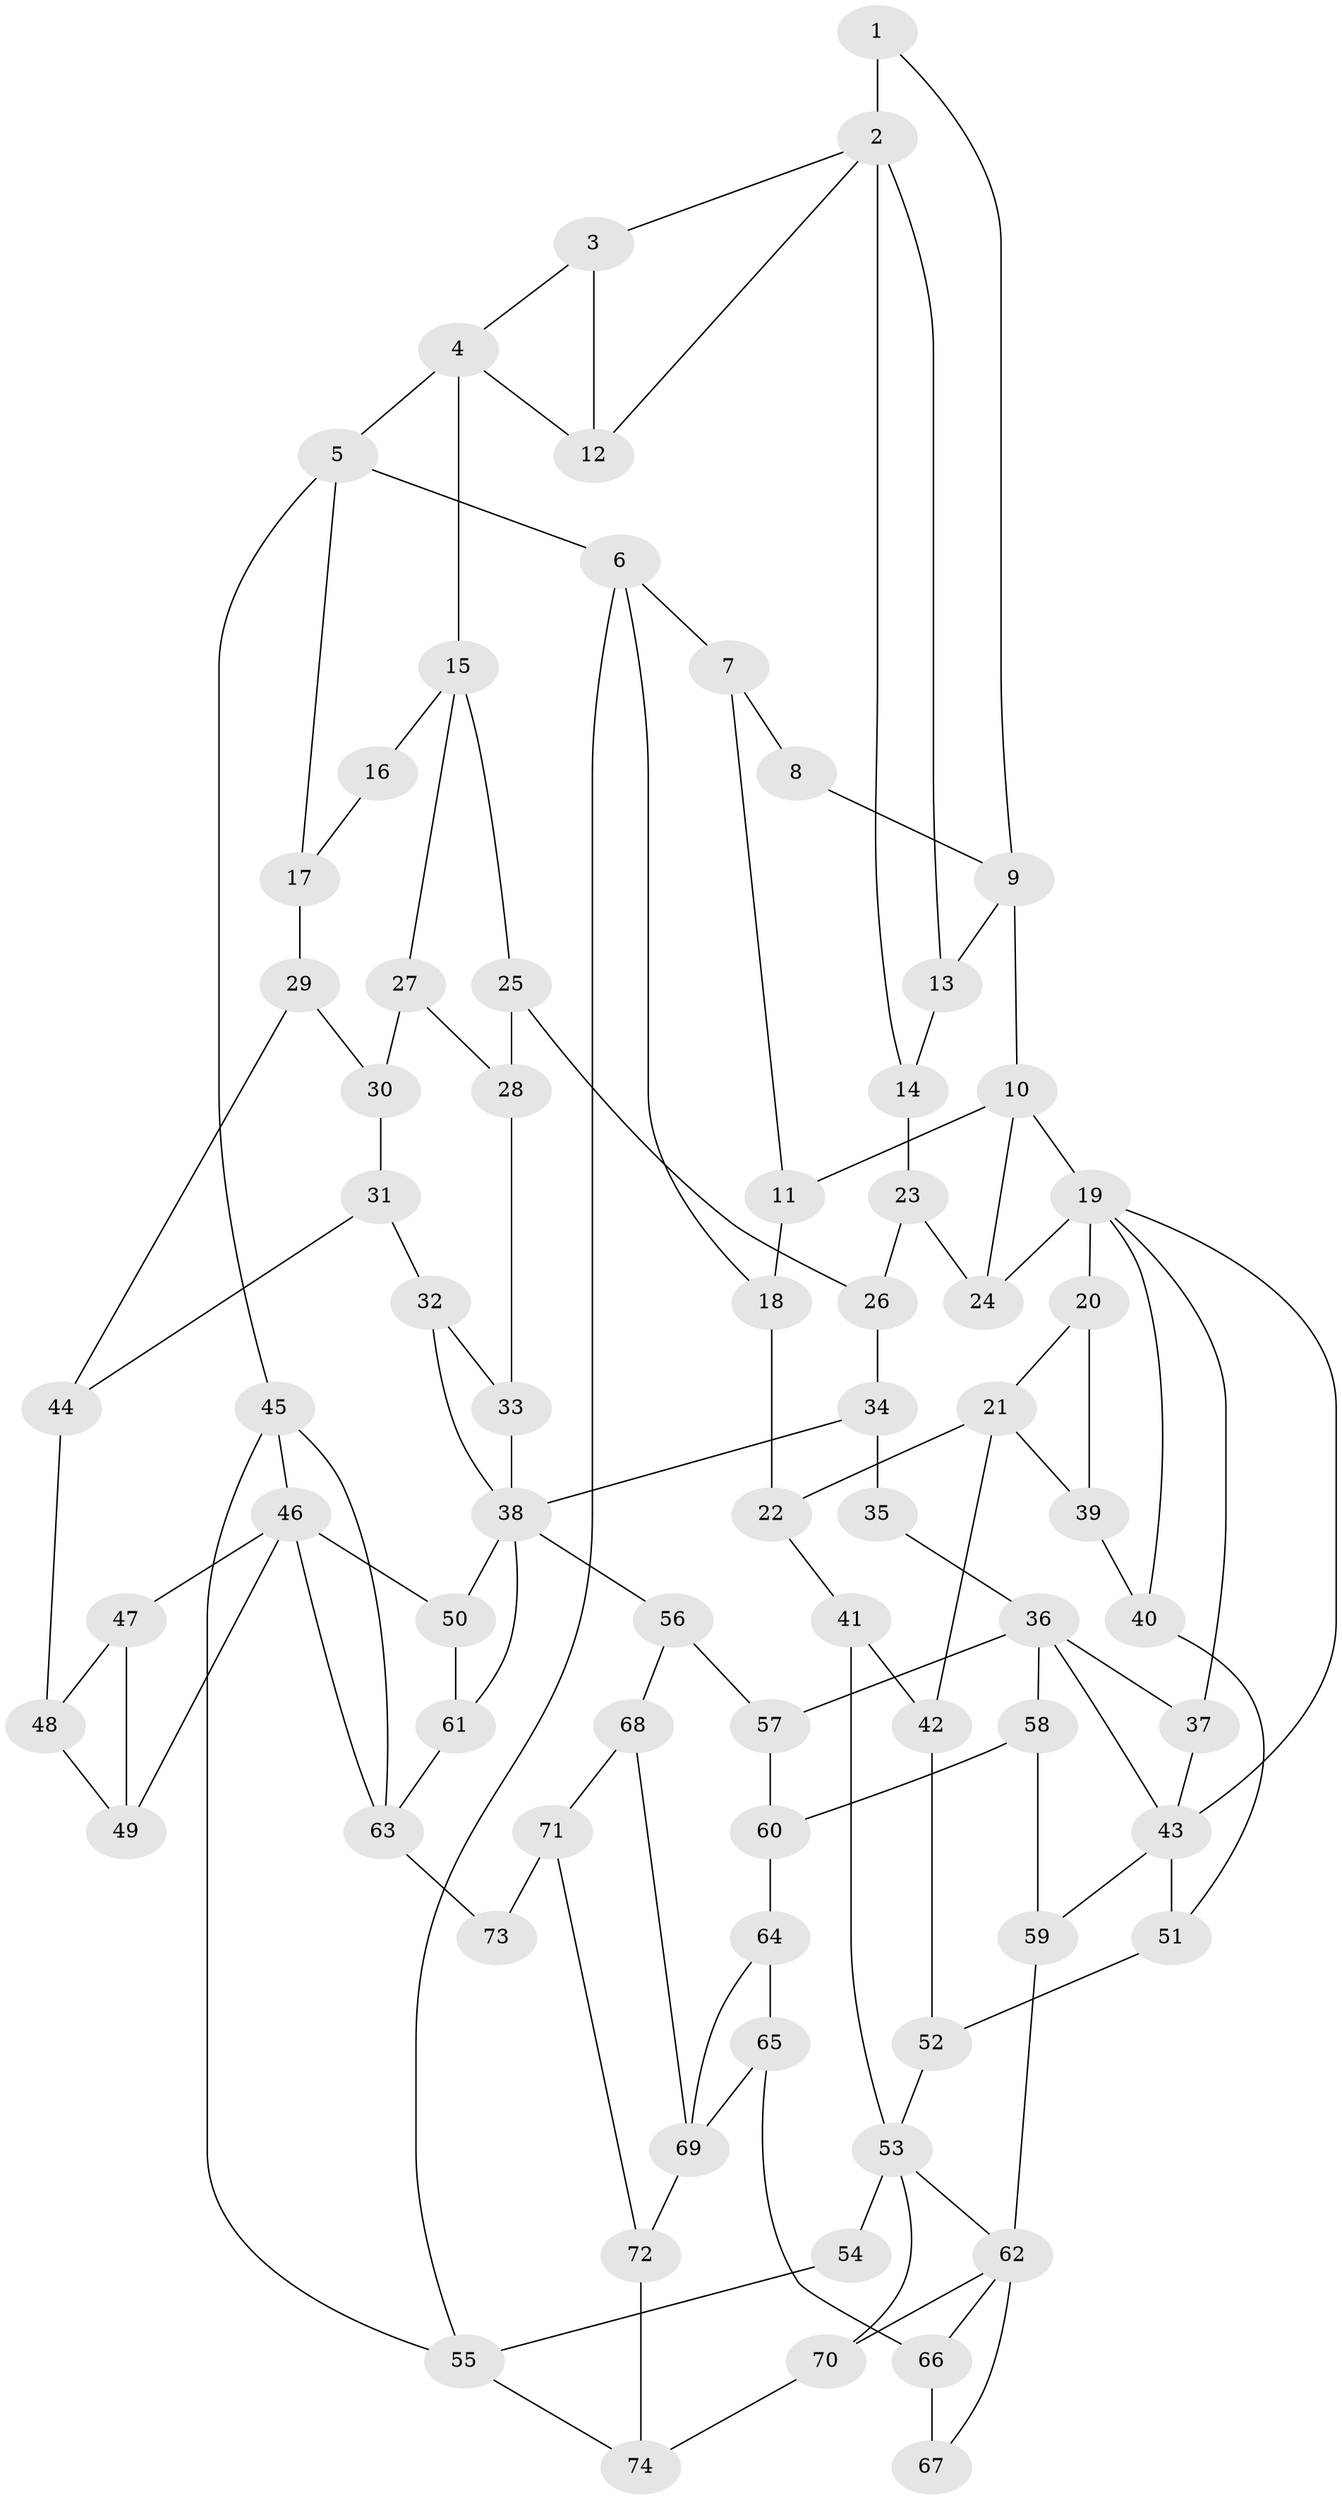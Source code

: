 // original degree distribution, {3: 0.02459016393442623, 4: 0.23770491803278687, 6: 0.23770491803278687, 5: 0.5}
// Generated by graph-tools (version 1.1) at 2025/54/03/04/25 22:54:36]
// undirected, 74 vertices, 122 edges
graph export_dot {
  node [color=gray90,style=filled];
  1;
  2;
  3;
  4;
  5;
  6;
  7;
  8;
  9;
  10;
  11;
  12;
  13;
  14;
  15;
  16;
  17;
  18;
  19;
  20;
  21;
  22;
  23;
  24;
  25;
  26;
  27;
  28;
  29;
  30;
  31;
  32;
  33;
  34;
  35;
  36;
  37;
  38;
  39;
  40;
  41;
  42;
  43;
  44;
  45;
  46;
  47;
  48;
  49;
  50;
  51;
  52;
  53;
  54;
  55;
  56;
  57;
  58;
  59;
  60;
  61;
  62;
  63;
  64;
  65;
  66;
  67;
  68;
  69;
  70;
  71;
  72;
  73;
  74;
  1 -- 2 [weight=2.0];
  1 -- 9 [weight=1.0];
  2 -- 3 [weight=1.0];
  2 -- 12 [weight=1.0];
  2 -- 13 [weight=1.0];
  2 -- 14 [weight=1.0];
  3 -- 4 [weight=1.0];
  3 -- 12 [weight=1.0];
  4 -- 5 [weight=1.0];
  4 -- 12 [weight=1.0];
  4 -- 15 [weight=2.0];
  5 -- 6 [weight=1.0];
  5 -- 17 [weight=1.0];
  5 -- 45 [weight=1.0];
  6 -- 7 [weight=1.0];
  6 -- 18 [weight=1.0];
  6 -- 55 [weight=1.0];
  7 -- 8 [weight=1.0];
  7 -- 11 [weight=1.0];
  8 -- 9 [weight=1.0];
  9 -- 10 [weight=2.0];
  9 -- 13 [weight=1.0];
  10 -- 11 [weight=1.0];
  10 -- 19 [weight=1.0];
  10 -- 24 [weight=2.0];
  11 -- 18 [weight=1.0];
  13 -- 14 [weight=1.0];
  14 -- 23 [weight=1.0];
  15 -- 16 [weight=2.0];
  15 -- 25 [weight=1.0];
  15 -- 27 [weight=1.0];
  16 -- 17 [weight=1.0];
  17 -- 29 [weight=1.0];
  18 -- 22 [weight=1.0];
  19 -- 20 [weight=1.0];
  19 -- 24 [weight=1.0];
  19 -- 37 [weight=1.0];
  19 -- 40 [weight=1.0];
  19 -- 43 [weight=1.0];
  20 -- 21 [weight=1.0];
  20 -- 39 [weight=1.0];
  21 -- 22 [weight=1.0];
  21 -- 39 [weight=1.0];
  21 -- 42 [weight=1.0];
  22 -- 41 [weight=1.0];
  23 -- 24 [weight=1.0];
  23 -- 26 [weight=1.0];
  25 -- 26 [weight=1.0];
  25 -- 28 [weight=1.0];
  26 -- 34 [weight=1.0];
  27 -- 28 [weight=1.0];
  27 -- 30 [weight=1.0];
  28 -- 33 [weight=1.0];
  29 -- 30 [weight=1.0];
  29 -- 44 [weight=1.0];
  30 -- 31 [weight=1.0];
  31 -- 32 [weight=1.0];
  31 -- 44 [weight=1.0];
  32 -- 33 [weight=1.0];
  32 -- 38 [weight=1.0];
  33 -- 38 [weight=1.0];
  34 -- 35 [weight=1.0];
  34 -- 38 [weight=1.0];
  35 -- 36 [weight=2.0];
  36 -- 37 [weight=1.0];
  36 -- 43 [weight=1.0];
  36 -- 57 [weight=1.0];
  36 -- 58 [weight=1.0];
  37 -- 43 [weight=1.0];
  38 -- 50 [weight=1.0];
  38 -- 56 [weight=1.0];
  38 -- 61 [weight=1.0];
  39 -- 40 [weight=1.0];
  40 -- 51 [weight=1.0];
  41 -- 42 [weight=1.0];
  41 -- 53 [weight=1.0];
  42 -- 52 [weight=1.0];
  43 -- 51 [weight=1.0];
  43 -- 59 [weight=1.0];
  44 -- 48 [weight=2.0];
  45 -- 46 [weight=1.0];
  45 -- 55 [weight=1.0];
  45 -- 63 [weight=1.0];
  46 -- 47 [weight=1.0];
  46 -- 49 [weight=1.0];
  46 -- 50 [weight=1.0];
  46 -- 63 [weight=2.0];
  47 -- 48 [weight=1.0];
  47 -- 49 [weight=1.0];
  48 -- 49 [weight=1.0];
  50 -- 61 [weight=1.0];
  51 -- 52 [weight=1.0];
  52 -- 53 [weight=1.0];
  53 -- 54 [weight=2.0];
  53 -- 62 [weight=1.0];
  53 -- 70 [weight=1.0];
  54 -- 55 [weight=1.0];
  55 -- 74 [weight=1.0];
  56 -- 57 [weight=1.0];
  56 -- 68 [weight=1.0];
  57 -- 60 [weight=1.0];
  58 -- 59 [weight=1.0];
  58 -- 60 [weight=1.0];
  59 -- 62 [weight=1.0];
  60 -- 64 [weight=1.0];
  61 -- 63 [weight=1.0];
  62 -- 66 [weight=1.0];
  62 -- 67 [weight=1.0];
  62 -- 70 [weight=1.0];
  63 -- 73 [weight=2.0];
  64 -- 65 [weight=1.0];
  64 -- 69 [weight=1.0];
  65 -- 66 [weight=2.0];
  65 -- 69 [weight=3.0];
  66 -- 67 [weight=2.0];
  68 -- 69 [weight=1.0];
  68 -- 71 [weight=1.0];
  69 -- 72 [weight=1.0];
  70 -- 74 [weight=1.0];
  71 -- 72 [weight=1.0];
  71 -- 73 [weight=1.0];
  72 -- 74 [weight=1.0];
}
